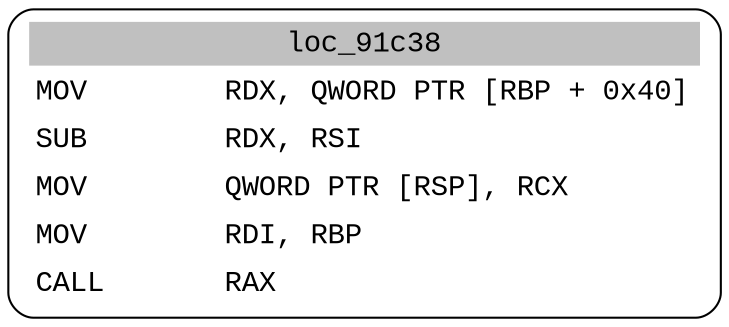 digraph asm_graph {
1941 [
shape="Mrecord" fontname="Courier New"label =<<table border="0" cellborder="0" cellpadding="3"><tr><td align="center" colspan="2" bgcolor="grey">loc_91c38</td></tr><tr><td align="left">MOV        RDX, QWORD PTR [RBP + 0x40]</td></tr><tr><td align="left">SUB        RDX, RSI</td></tr><tr><td align="left">MOV        QWORD PTR [RSP], RCX</td></tr><tr><td align="left">MOV        RDI, RBP</td></tr><tr><td align="left">CALL       RAX</td></tr></table>> ];
}